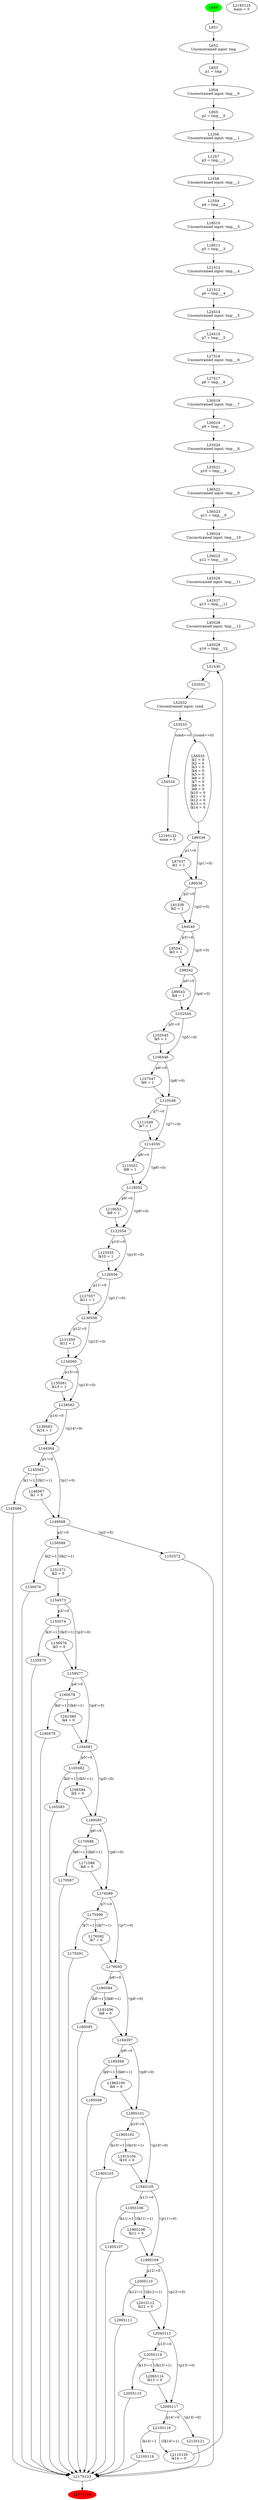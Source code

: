 // raw_CFG
digraph {
	L4S0 -> L6S1 [label=""]
	L4S0 [label=L4S0
 color=green style=filled]
	L4S0 [label=L4S0
]
	L6S1 -> L6S2 [label=""]
	L6S1 [label=L6S1
]
	L6S2 -> L6S3 [label=""]
	L6S2 [label="L6S2
Unconstrained input: tmp
"]
	L6S3 -> L9S4 [label=""]
	L6S3 [label="L6S3
p1 = tmp
"]
	L9S4 -> L9S5 [label=""]
	L9S4 [label="L9S4
Unconstrained input: tmp___0
"]
	L9S5 -> L12S6 [label=""]
	L9S5 [label="L9S5
p2 = tmp___0
"]
	L12S6 -> L12S7 [label=""]
	L12S6 [label="L12S6
Unconstrained input: tmp___1
"]
	L12S7 -> L15S8 [label=""]
	L12S7 [label="L12S7
p3 = tmp___1
"]
	L15S8 -> L15S9 [label=""]
	L15S8 [label="L15S8
Unconstrained input: tmp___2
"]
	L15S9 -> L18S10 [label=""]
	L15S9 [label="L15S9
p4 = tmp___2
"]
	L18S10 -> L18S11 [label=""]
	L18S10 [label="L18S10
Unconstrained input: tmp___3
"]
	L18S11 -> L21S12 [label=""]
	L18S11 [label="L18S11
p5 = tmp___3
"]
	L21S12 -> L21S13 [label=""]
	L21S12 [label="L21S12
Unconstrained input: tmp___4
"]
	L21S13 -> L24S14 [label=""]
	L21S13 [label="L21S13
p6 = tmp___4
"]
	L24S14 -> L24S15 [label=""]
	L24S14 [label="L24S14
Unconstrained input: tmp___5
"]
	L24S15 -> L27S16 [label=""]
	L24S15 [label="L24S15
p7 = tmp___5
"]
	L27S16 -> L27S17 [label=""]
	L27S16 [label="L27S16
Unconstrained input: tmp___6
"]
	L27S17 -> L30S18 [label=""]
	L27S17 [label="L27S17
p8 = tmp___6
"]
	L30S18 -> L30S19 [label=""]
	L30S18 [label="L30S18
Unconstrained input: tmp___7
"]
	L30S19 -> L33S20 [label=""]
	L30S19 [label="L30S19
p9 = tmp___7
"]
	L33S20 -> L33S21 [label=""]
	L33S20 [label="L33S20
Unconstrained input: tmp___8
"]
	L33S21 -> L36S22 [label=""]
	L33S21 [label="L33S21
p10 = tmp___8
"]
	L36S22 -> L36S23 [label=""]
	L36S22 [label="L36S22
Unconstrained input: tmp___9
"]
	L36S23 -> L39S24 [label=""]
	L36S23 [label="L36S23
p11 = tmp___9
"]
	L39S24 -> L39S25 [label=""]
	L39S24 [label="L39S24
Unconstrained input: tmp___10
"]
	L39S25 -> L42S26 [label=""]
	L39S25 [label="L39S25
p12 = tmp___10
"]
	L42S26 -> L42S27 [label=""]
	L42S26 [label="L42S26
Unconstrained input: tmp___11
"]
	L42S27 -> L45S28 [label=""]
	L42S27 [label="L42S27
p13 = tmp___11
"]
	L45S28 -> L45S29 [label=""]
	L45S28 [label="L45S28
Unconstrained input: tmp___12
"]
	L45S29 -> L51S30 [label=""]
	L45S29 [label="L45S29
p14 = tmp___12
"]
	L51S30 -> L52S31 [label=""]
	L51S30 [label=L51S30
]
	L52S31 -> L52S32 [label=""]
	L52S31 [label=L52S31
]
	L52S32 -> L53S33 [label=""]
	L52S32 [label="L52S32
Unconstrained input: cond
"]
	L53S33 -> L54S34 [label="cond==0"]
	L53S33 -> L56S35 [label="!(cond==0)"]
	L53S33 [label=L53S33
]
	L54S34 -> L216S122 [label=""]
	L54S34 [label=L54S34
]
	L56S35 -> L86S36 [label=""]
	L56S35 [label="L56S35
lk1 = 0
lk2 = 0
lk3 = 0
lk4 = 0
lk5 = 0
lk6 = 0
lk7 = 0
lk8 = 0
lk9 = 0
lk10 = 0
lk11 = 0
lk12 = 0
lk13 = 0
lk14 = 0
"]
	L216S122 [label="L216S122
main = 0
"]
	L86S36 -> L87S37 [label="p1!=0"]
	L86S36 -> L90S38 [label="!(p1!=0)"]
	L86S36 [label=L86S36
]
	L87S37 -> L90S38 [label=""]
	L87S37 [label="L87S37
lk1 = 1
"]
	L90S38 -> L91S39 [label="p2!=0"]
	L90S38 -> L94S40 [label="!(p2!=0)"]
	L90S38 [label=L90S38
]
	L91S39 -> L94S40 [label=""]
	L91S39 [label="L91S39
lk2 = 1
"]
	L94S40 -> L95S41 [label="p3!=0"]
	L94S40 -> L98S42 [label="!(p3!=0)"]
	L94S40 [label=L94S40
]
	L95S41 -> L98S42 [label=""]
	L95S41 [label="L95S41
lk3 = 1
"]
	L98S42 -> L99S43 [label="p4!=0"]
	L98S42 -> L102S44 [label="!(p4!=0)"]
	L98S42 [label=L98S42
]
	L99S43 -> L102S44 [label=""]
	L99S43 [label="L99S43
lk4 = 1
"]
	L102S44 -> L103S45 [label="p5!=0"]
	L102S44 -> L106S46 [label="!(p5!=0)"]
	L102S44 [label=L102S44
]
	L103S45 -> L106S46 [label=""]
	L103S45 [label="L103S45
lk5 = 1
"]
	L106S46 -> L107S47 [label="p6!=0"]
	L106S46 -> L110S48 [label="!(p6!=0)"]
	L106S46 [label=L106S46
]
	L107S47 -> L110S48 [label=""]
	L107S47 [label="L107S47
lk6 = 1
"]
	L110S48 -> L111S49 [label="p7!=0"]
	L110S48 -> L114S50 [label="!(p7!=0)"]
	L110S48 [label=L110S48
]
	L111S49 -> L114S50 [label=""]
	L111S49 [label="L111S49
lk7 = 1
"]
	L114S50 -> L115S51 [label="p8!=0"]
	L114S50 -> L118S52 [label="!(p8!=0)"]
	L114S50 [label=L114S50
]
	L115S51 -> L118S52 [label=""]
	L115S51 [label="L115S51
lk8 = 1
"]
	L118S52 -> L119S53 [label="p9!=0"]
	L118S52 -> L122S54 [label="!(p9!=0)"]
	L118S52 [label=L118S52
]
	L119S53 -> L122S54 [label=""]
	L119S53 [label="L119S53
lk9 = 1
"]
	L122S54 -> L123S55 [label="p10!=0"]
	L122S54 -> L126S56 [label="!(p10!=0)"]
	L122S54 [label=L122S54
]
	L123S55 -> L126S56 [label=""]
	L123S55 [label="L123S55
lk10 = 1
"]
	L126S56 -> L127S57 [label="p11!=0"]
	L126S56 -> L130S58 [label="!(p11!=0)"]
	L126S56 [label=L126S56
]
	L127S57 -> L130S58 [label=""]
	L127S57 [label="L127S57
lk11 = 1
"]
	L130S58 -> L131S59 [label="p12!=0"]
	L130S58 -> L134S60 [label="!(p12!=0)"]
	L130S58 [label=L130S58
]
	L131S59 -> L134S60 [label=""]
	L131S59 [label="L131S59
lk12 = 1
"]
	L134S60 -> L135S61 [label="p13!=0"]
	L134S60 -> L138S62 [label="!(p13!=0)"]
	L134S60 [label=L134S60
]
	L135S61 -> L138S62 [label=""]
	L135S61 [label="L135S61
lk13 = 1
"]
	L138S62 -> L139S63 [label="p14!=0"]
	L138S62 -> L144S64 [label="!(p14!=0)"]
	L138S62 [label=L138S62
]
	L139S63 -> L144S64 [label=""]
	L139S63 [label="L139S63
lk14 = 1
"]
	L144S64 -> L145S65 [label="p1!=0"]
	L144S64 -> L149S68 [label="!(p1!=0)"]
	L144S64 [label=L144S64
]
	L145S65 -> L145S66 [label="lk1!=1"]
	L145S65 -> L146S67 [label="!(lk1!=1)"]
	L145S65 [label=L145S65
]
	L149S68 -> L150S69 [label="p2!=0"]
	L149S68 -> L152S72 [label="!(p2!=0)"]
	L149S68 [label=L149S68
]
	L145S66 -> L217S123 [label=""]
	L145S66 [label=L145S66
]
	L146S67 -> L149S68 [label=""]
	L146S67 [label="L146S67
lk1 = 0
"]
	L217S123 -> L217S124 [label=""]
	L217S123 [label=L217S123
]
	L150S69 -> L150S70 [label="lk2!=1"]
	L150S69 -> L151S71 [label="!(lk2!=1)"]
	L150S69 [label=L150S69
]
	L152S72 -> L217S123 [label=""]
	L152S72 [label=L152S72
]
	L150S70 -> L217S123 [label=""]
	L150S70 [label=L150S70
]
	L151S71 -> L154S73 [label=""]
	L151S71 [label="L151S71
lk2 = 0
"]
	L154S73 -> L155S74 [label="p3!=0"]
	L154S73 -> L159S77 [label="!(p3!=0)"]
	L154S73 [label=L154S73
]
	L155S74 -> L155S75 [label="lk3!=1"]
	L155S74 -> L156S76 [label="!(lk3!=1)"]
	L155S74 [label=L155S74
]
	L159S77 -> L160S78 [label="p4!=0"]
	L159S77 -> L164S81 [label="!(p4!=0)"]
	L159S77 [label=L159S77
]
	L155S75 -> L217S123 [label=""]
	L155S75 [label=L155S75
]
	L156S76 -> L159S77 [label=""]
	L156S76 [label="L156S76
lk3 = 0
"]
	L160S78 -> L160S79 [label="lk4!=1"]
	L160S78 -> L161S80 [label="!(lk4!=1)"]
	L160S78 [label=L160S78
]
	L164S81 -> L165S82 [label="p5!=0"]
	L164S81 -> L169S85 [label="!(p5!=0)"]
	L164S81 [label=L164S81
]
	L160S79 -> L217S123 [label=""]
	L160S79 [label=L160S79
]
	L161S80 -> L164S81 [label=""]
	L161S80 [label="L161S80
lk4 = 0
"]
	L165S82 -> L165S83 [label="lk5!=1"]
	L165S82 -> L166S84 [label="!(lk5!=1)"]
	L165S82 [label=L165S82
]
	L169S85 -> L170S86 [label="p6!=0"]
	L169S85 -> L174S89 [label="!(p6!=0)"]
	L169S85 [label=L169S85
]
	L165S83 -> L217S123 [label=""]
	L165S83 [label=L165S83
]
	L166S84 -> L169S85 [label=""]
	L166S84 [label="L166S84
lk5 = 0
"]
	L170S86 -> L170S87 [label="lk6!=1"]
	L170S86 -> L171S88 [label="!(lk6!=1)"]
	L170S86 [label=L170S86
]
	L174S89 -> L175S90 [label="p7!=0"]
	L174S89 -> L179S93 [label="!(p7!=0)"]
	L174S89 [label=L174S89
]
	L170S87 -> L217S123 [label=""]
	L170S87 [label=L170S87
]
	L171S88 -> L174S89 [label=""]
	L171S88 [label="L171S88
lk6 = 0
"]
	L175S90 -> L175S91 [label="lk7!=1"]
	L175S90 -> L176S92 [label="!(lk7!=1)"]
	L175S90 [label=L175S90
]
	L179S93 -> L180S94 [label="p8!=0"]
	L179S93 -> L184S97 [label="!(p8!=0)"]
	L179S93 [label=L179S93
]
	L175S91 -> L217S123 [label=""]
	L175S91 [label=L175S91
]
	L176S92 -> L179S93 [label=""]
	L176S92 [label="L176S92
lk7 = 0
"]
	L180S94 -> L180S95 [label="lk8!=1"]
	L180S94 -> L181S96 [label="!(lk8!=1)"]
	L180S94 [label=L180S94
]
	L184S97 -> L185S98 [label="p9!=0"]
	L184S97 -> L189S101 [label="!(p9!=0)"]
	L184S97 [label=L184S97
]
	L180S95 -> L217S123 [label=""]
	L180S95 [label=L180S95
]
	L181S96 -> L184S97 [label=""]
	L181S96 [label="L181S96
lk8 = 0
"]
	L185S98 -> L185S99 [label="lk9!=1"]
	L185S98 -> L186S100 [label="!(lk9!=1)"]
	L185S98 [label=L185S98
]
	L189S101 -> L190S102 [label="p10!=0"]
	L189S101 -> L194S105 [label="!(p10!=0)"]
	L189S101 [label=L189S101
]
	L185S99 -> L217S123 [label=""]
	L185S99 [label=L185S99
]
	L186S100 -> L189S101 [label=""]
	L186S100 [label="L186S100
lk9 = 0
"]
	L190S102 -> L190S103 [label="lk10!=1"]
	L190S102 -> L191S104 [label="!(lk10!=1)"]
	L190S102 [label=L190S102
]
	L194S105 -> L195S106 [label="p11!=0"]
	L194S105 -> L199S109 [label="!(p11!=0)"]
	L194S105 [label=L194S105
]
	L190S103 -> L217S123 [label=""]
	L190S103 [label=L190S103
]
	L191S104 -> L194S105 [label=""]
	L191S104 [label="L191S104
lk10 = 0
"]
	L195S106 -> L195S107 [label="lk11!=1"]
	L195S106 -> L196S108 [label="!(lk11!=1)"]
	L195S106 [label=L195S106
]
	L199S109 -> L200S110 [label="p12!=0"]
	L199S109 -> L204S113 [label="!(p12!=0)"]
	L199S109 [label=L199S109
]
	L195S107 -> L217S123 [label=""]
	L195S107 [label=L195S107
]
	L196S108 -> L199S109 [label=""]
	L196S108 [label="L196S108
lk11 = 0
"]
	L200S110 -> L200S111 [label="lk12!=1"]
	L200S110 -> L201S112 [label="!(lk12!=1)"]
	L200S110 [label=L200S110
]
	L204S113 -> L205S114 [label="p13!=0"]
	L204S113 -> L209S117 [label="!(p13!=0)"]
	L204S113 [label=L204S113
]
	L200S111 -> L217S123 [label=""]
	L200S111 [label=L200S111
]
	L201S112 -> L204S113 [label=""]
	L201S112 [label="L201S112
lk12 = 0
"]
	L205S114 -> L205S115 [label="lk13!=1"]
	L205S114 -> L206S116 [label="!(lk13!=1)"]
	L205S114 [label=L205S114
]
	L209S117 -> L210S118 [label="p14!=0"]
	L209S117 -> L212S121 [label="!(p14!=0)"]
	L209S117 [label=L209S117
]
	L205S115 -> L217S123 [label=""]
	L205S115 [label=L205S115
]
	L206S116 -> L209S117 [label=""]
	L206S116 [label="L206S116
lk13 = 0
"]
	L210S118 -> L210S119 [label="lk14!=1"]
	L210S118 -> L211S120 [label="!(lk14!=1)"]
	L210S118 [label=L210S118
]
	L212S121 -> L217S123 [label=""]
	L212S121 [label=L212S121
]
	L210S119 -> L217S123 [label=""]
	L210S119 [label=L210S119
]
	L211S120 -> L51S30 [label=""]
	L211S120 [label="L211S120
lk14 = 0
"]
	L217S124 [label=L217S124
 color=red style=filled]
	L217S124 [label=L217S124
]
	L218S125 [label="L218S125
main = 0
"]
}
